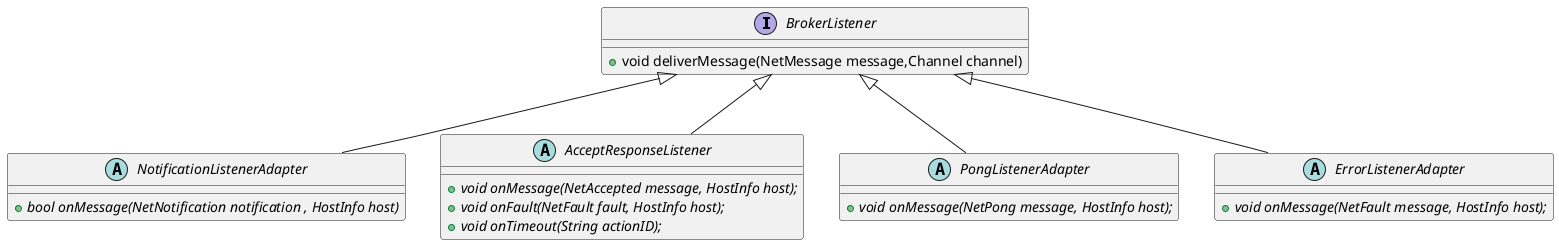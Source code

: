@startuml


interface BrokerListener {
    + void deliverMessage(NetMessage message,Channel channel)

}

BrokerListener <|-- NotificationListenerAdapter
BrokerListener <|-- AcceptResponseListener
BrokerListener <|-- PongListenerAdapter
BrokerListener <|-- ErrorListenerAdapter

abstract class NotificationListenerAdapter{
     + {abstract} bool onMessage(NetNotification notification , HostInfo host)
}

abstract class AcceptResponseListener{
    + {abstract} void onMessage(NetAccepted message, HostInfo host);
    + {abstract} void onFault(NetFault fault, HostInfo host);
    + {abstract} void onTimeout(String actionID);
}

abstract class PongListenerAdapter{
    + {abstract} void onMessage(NetPong message, HostInfo host);
}

abstract class ErrorListenerAdapter{
    + {abstract} void onMessage(NetFault message, HostInfo host);
}


@enduml